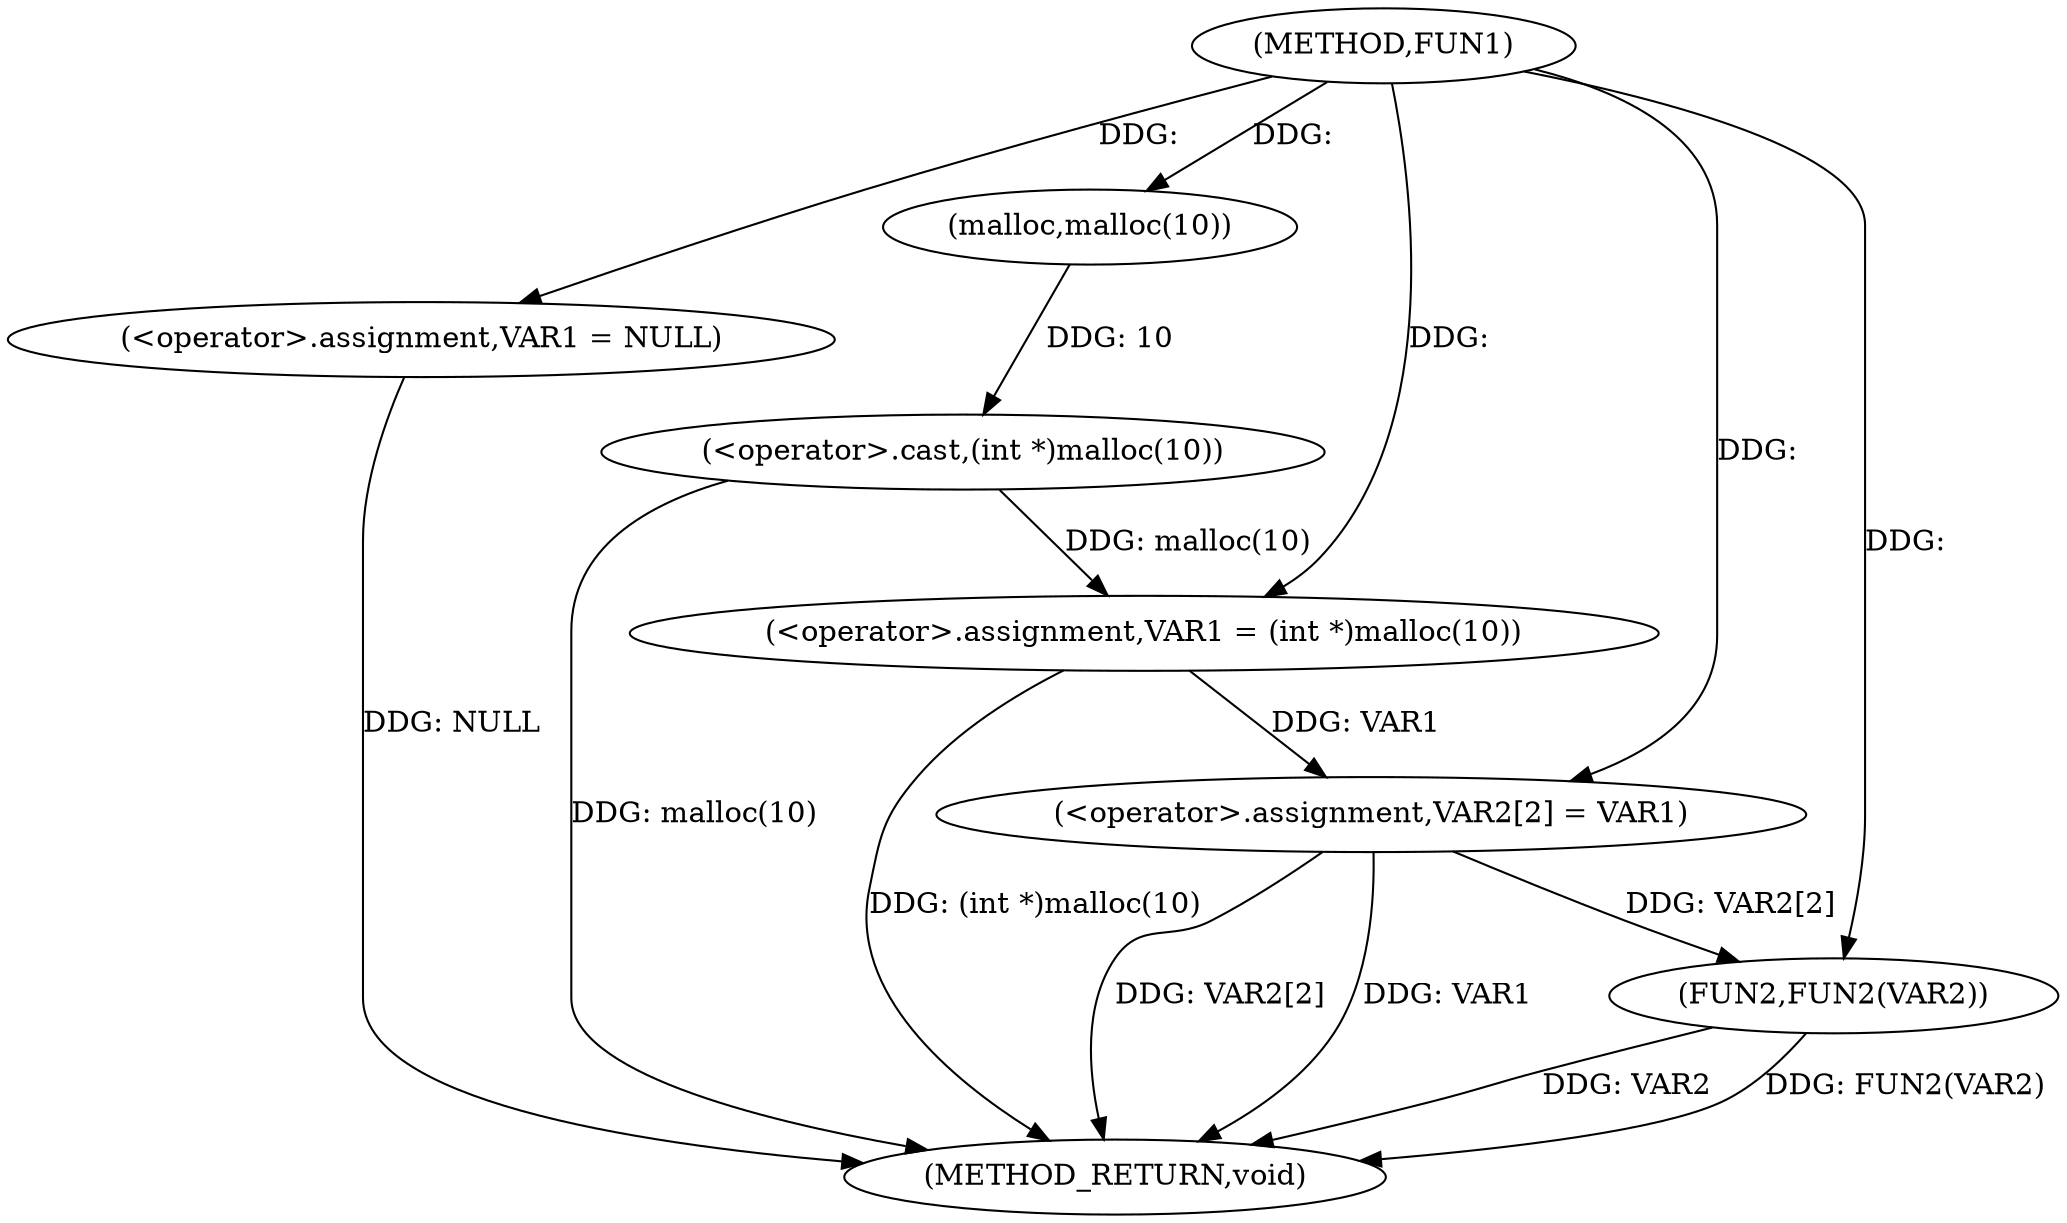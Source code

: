 digraph FUN1 {  
"1000100" [label = "(METHOD,FUN1)" ]
"1000120" [label = "(METHOD_RETURN,void)" ]
"1000104" [label = "(<operator>.assignment,VAR1 = NULL)" ]
"1000107" [label = "(<operator>.assignment,VAR1 = (int *)malloc(10))" ]
"1000109" [label = "(<operator>.cast,(int *)malloc(10))" ]
"1000111" [label = "(malloc,malloc(10))" ]
"1000113" [label = "(<operator>.assignment,VAR2[2] = VAR1)" ]
"1000118" [label = "(FUN2,FUN2(VAR2))" ]
  "1000113" -> "1000120"  [ label = "DDG: VAR1"] 
  "1000113" -> "1000120"  [ label = "DDG: VAR2[2]"] 
  "1000118" -> "1000120"  [ label = "DDG: FUN2(VAR2)"] 
  "1000118" -> "1000120"  [ label = "DDG: VAR2"] 
  "1000109" -> "1000120"  [ label = "DDG: malloc(10)"] 
  "1000104" -> "1000120"  [ label = "DDG: NULL"] 
  "1000107" -> "1000120"  [ label = "DDG: (int *)malloc(10)"] 
  "1000100" -> "1000104"  [ label = "DDG: "] 
  "1000109" -> "1000107"  [ label = "DDG: malloc(10)"] 
  "1000100" -> "1000107"  [ label = "DDG: "] 
  "1000111" -> "1000109"  [ label = "DDG: 10"] 
  "1000100" -> "1000111"  [ label = "DDG: "] 
  "1000107" -> "1000113"  [ label = "DDG: VAR1"] 
  "1000100" -> "1000113"  [ label = "DDG: "] 
  "1000113" -> "1000118"  [ label = "DDG: VAR2[2]"] 
  "1000100" -> "1000118"  [ label = "DDG: "] 
}
